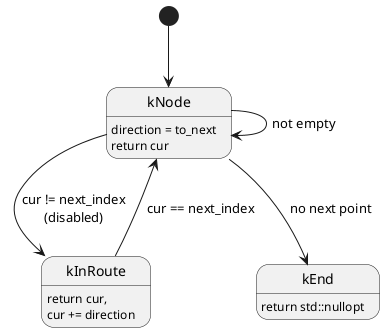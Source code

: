 @startuml

state kNode : direction = to_next\nreturn cur
state kInRoute : return cur,\ncur += direction
state kEnd : return std::nullopt

[*] --> kNode
kNode --> kInRoute : cur != next_index\n(disabled)
kNode --> kNode : not empty
kNode --> kEnd : no next point

kInRoute --> kNode : cur == next_index

@enduml
